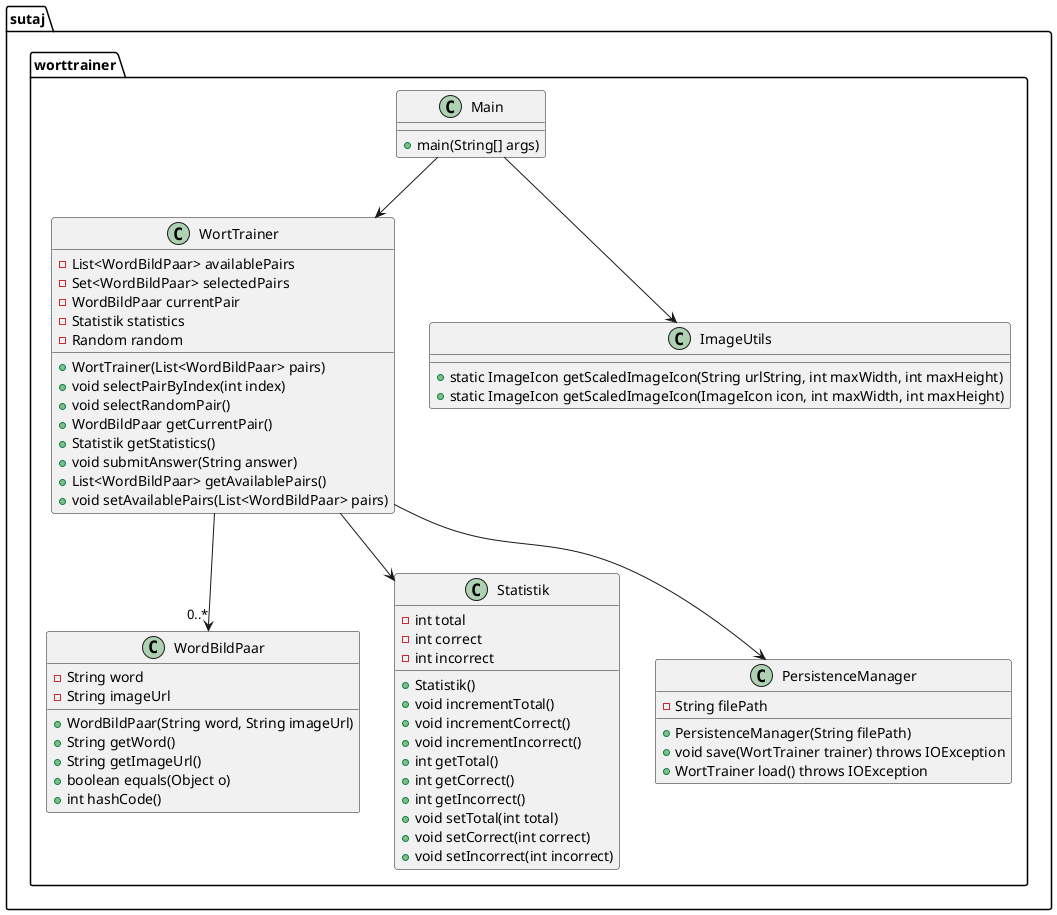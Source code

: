 @startuml

package "sutaj.worttrainer" {
    class Main {
        +main(String[] args)
    }

    class WortTrainer {
        - List<WordBildPaar> availablePairs
        - Set<WordBildPaar> selectedPairs
        - WordBildPaar currentPair
        - Statistik statistics
        - Random random
        + WortTrainer(List<WordBildPaar> pairs)
        + void selectPairByIndex(int index)
        + void selectRandomPair()
        + WordBildPaar getCurrentPair()
        + Statistik getStatistics()
        + void submitAnswer(String answer)
        + List<WordBildPaar> getAvailablePairs()
        + void setAvailablePairs(List<WordBildPaar> pairs)
    }

    class WordBildPaar {
        - String word
        - String imageUrl
        + WordBildPaar(String word, String imageUrl)
        + String getWord()
        + String getImageUrl()
        + boolean equals(Object o)
        + int hashCode()
    }

    class Statistik {
        - int total
        - int correct
        - int incorrect
        + Statistik()
        + void incrementTotal()
        + void incrementCorrect()
        + void incrementIncorrect()
        + int getTotal()
        + int getCorrect()
        + int getIncorrect()
        + void setTotal(int total)
        + void setCorrect(int correct)
        + void setIncorrect(int incorrect)
    }

    class PersistenceManager {
        - String filePath
        + PersistenceManager(String filePath)
        + void save(WortTrainer trainer) throws IOException
        + WortTrainer load() throws IOException
    }

    class ImageUtils {
        + static ImageIcon getScaledImageIcon(String urlString, int maxWidth, int maxHeight)
        + static ImageIcon getScaledImageIcon(ImageIcon icon, int maxWidth, int maxHeight)
    }

    ' Beziehungen
    Main --> WortTrainer
    Main --> ImageUtils
    WortTrainer --> "0..*" WordBildPaar
    WortTrainer --> Statistik
    WortTrainer --> PersistenceManager
}

@enduml
